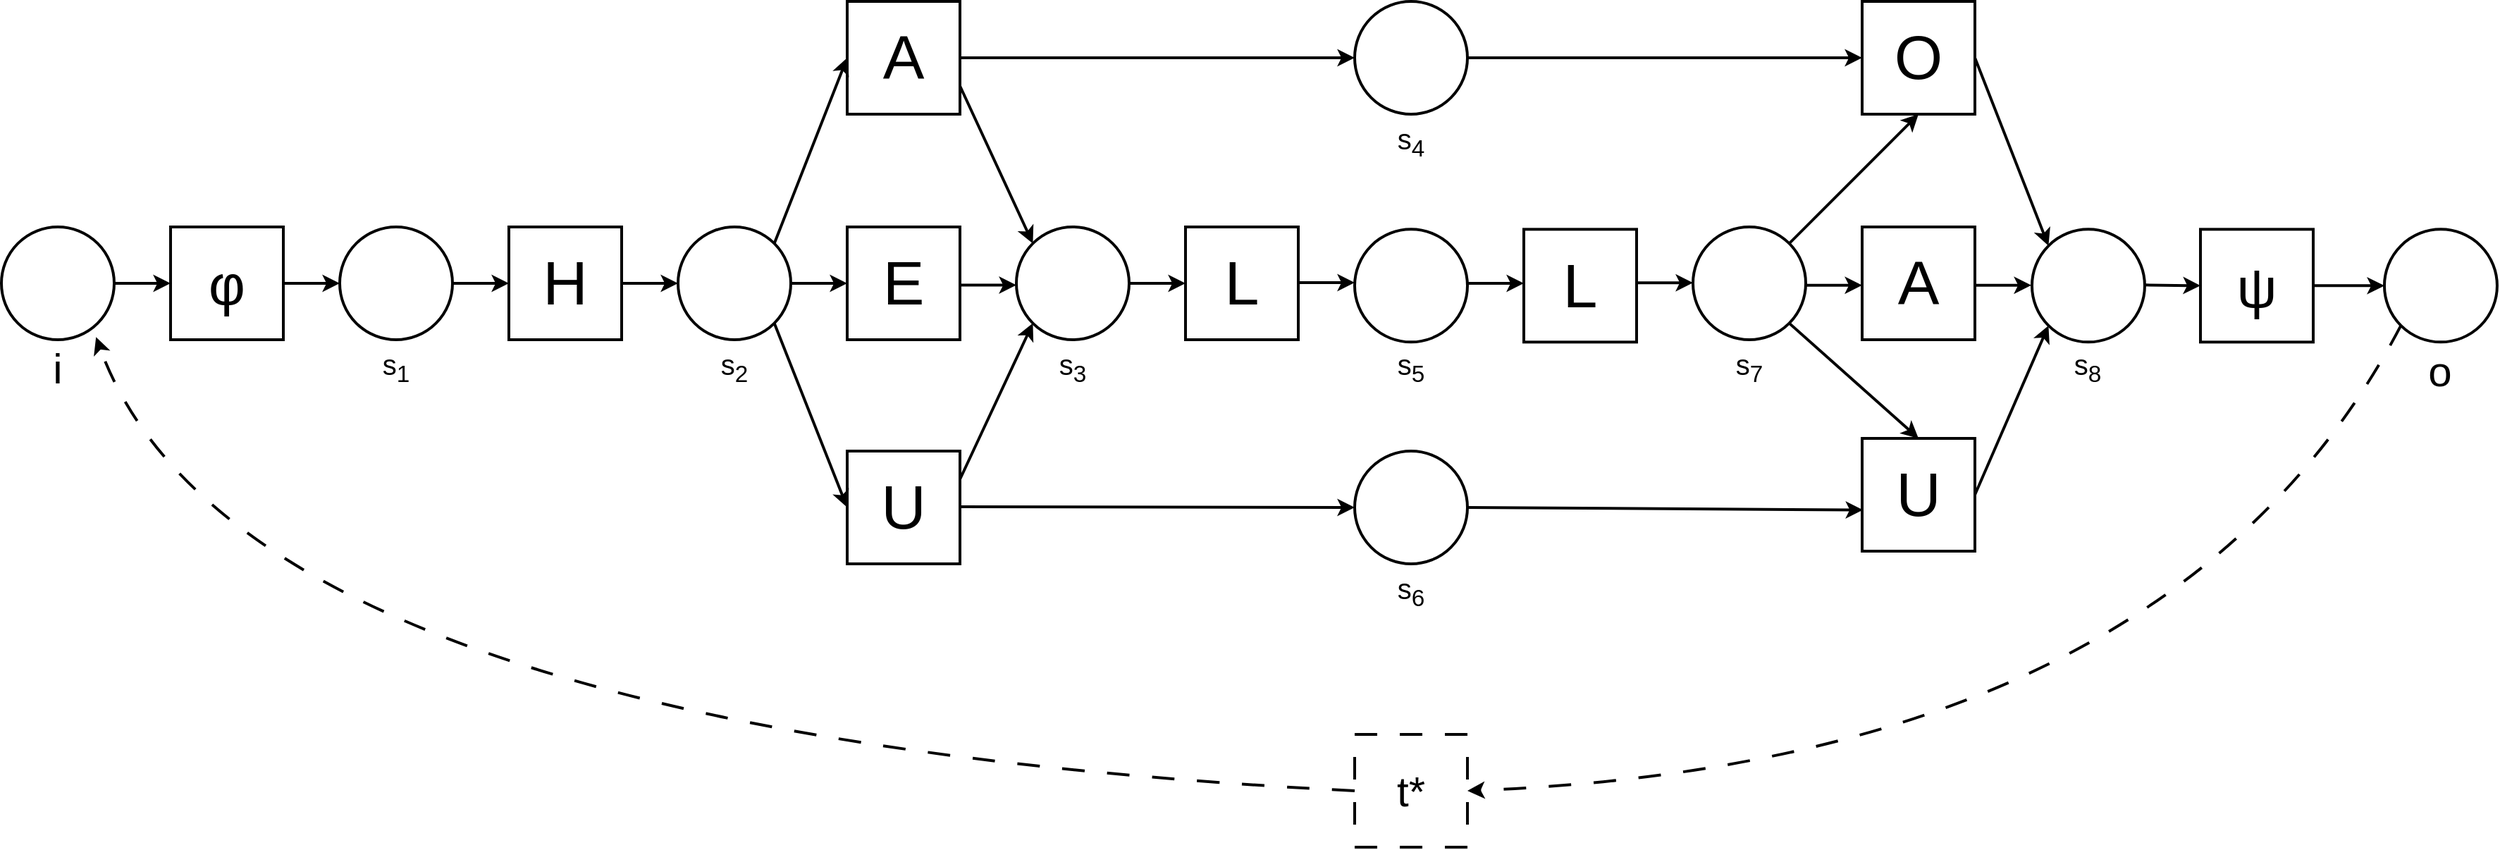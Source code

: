 <mxfile version="22.1.19" type="github">
  <diagram name="Seite-1" id="IBqcnsN6eLZTh5Qhn7dX">
    <mxGraphModel dx="2440" dy="1311" grid="1" gridSize="10" guides="1" tooltips="1" connect="1" arrows="1" fold="1" page="1" pageScale="1" pageWidth="1169" pageHeight="827" math="0" shadow="0">
      <root>
        <mxCell id="0" />
        <mxCell id="1" parent="0" />
        <mxCell id="1YuBAB6H5FNzcQYwjlHQ-1" value="" style="ellipse;whiteSpace=wrap;html=1;aspect=fixed;strokeWidth=2;" parent="1" vertex="1">
          <mxGeometry x="80" y="200" width="80" height="80" as="geometry" />
        </mxCell>
        <mxCell id="1YuBAB6H5FNzcQYwjlHQ-2" value="" style="ellipse;whiteSpace=wrap;html=1;aspect=fixed;strokeWidth=2;" parent="1" vertex="1">
          <mxGeometry x="1040" y="40" width="80" height="80" as="geometry" />
        </mxCell>
        <mxCell id="1YuBAB6H5FNzcQYwjlHQ-4" value="" style="ellipse;whiteSpace=wrap;html=1;aspect=fixed;strokeWidth=2;" parent="1" vertex="1">
          <mxGeometry x="320" y="200" width="80" height="80" as="geometry" />
        </mxCell>
        <mxCell id="1YuBAB6H5FNzcQYwjlHQ-5" value="" style="ellipse;whiteSpace=wrap;html=1;aspect=fixed;strokeWidth=2;" parent="1" vertex="1">
          <mxGeometry x="1280" y="200" width="80" height="80" as="geometry" />
        </mxCell>
        <mxCell id="1YuBAB6H5FNzcQYwjlHQ-6" value="" style="ellipse;whiteSpace=wrap;html=1;aspect=fixed;strokeWidth=2;" parent="1" vertex="1">
          <mxGeometry x="560" y="200" width="80" height="80" as="geometry" />
        </mxCell>
        <mxCell id="1YuBAB6H5FNzcQYwjlHQ-8" value="φ" style="rounded=0;whiteSpace=wrap;html=1;fontSize=40;strokeWidth=2;" parent="1" vertex="1">
          <mxGeometry x="200" y="200" width="80" height="80" as="geometry" />
        </mxCell>
        <mxCell id="1YuBAB6H5FNzcQYwjlHQ-9" value="H" style="rounded=0;whiteSpace=wrap;html=1;fontSize=44;strokeWidth=2;" parent="1" vertex="1">
          <mxGeometry x="440" y="200" width="80" height="80" as="geometry" />
        </mxCell>
        <mxCell id="1YuBAB6H5FNzcQYwjlHQ-10" value="A" style="rounded=0;whiteSpace=wrap;html=1;fontSize=44;strokeWidth=2;" parent="1" vertex="1">
          <mxGeometry x="680" y="40" width="80" height="80" as="geometry" />
        </mxCell>
        <mxCell id="1YuBAB6H5FNzcQYwjlHQ-11" value="L" style="rounded=0;whiteSpace=wrap;html=1;fontSize=44;strokeWidth=2;" parent="1" vertex="1">
          <mxGeometry x="920" y="200" width="80" height="80" as="geometry" />
        </mxCell>
        <mxCell id="1YuBAB6H5FNzcQYwjlHQ-12" value="" style="endArrow=classic;html=1;rounded=0;curved=1;exitX=1;exitY=0.5;exitDx=0;exitDy=0;strokeWidth=2;" parent="1" source="1YuBAB6H5FNzcQYwjlHQ-8" edge="1">
          <mxGeometry width="50" height="50" relative="1" as="geometry">
            <mxPoint x="340" y="290" as="sourcePoint" />
            <mxPoint x="320" y="240" as="targetPoint" />
          </mxGeometry>
        </mxCell>
        <mxCell id="1YuBAB6H5FNzcQYwjlHQ-13" value="" style="endArrow=classic;html=1;rounded=0;curved=1;entryX=0;entryY=0.5;entryDx=0;entryDy=0;exitX=1;exitY=0.5;exitDx=0;exitDy=0;strokeWidth=2;" parent="1" source="1YuBAB6H5FNzcQYwjlHQ-4" target="1YuBAB6H5FNzcQYwjlHQ-9" edge="1">
          <mxGeometry width="50" height="50" relative="1" as="geometry">
            <mxPoint x="340" y="290" as="sourcePoint" />
            <mxPoint x="390" y="240" as="targetPoint" />
          </mxGeometry>
        </mxCell>
        <mxCell id="1YuBAB6H5FNzcQYwjlHQ-15" value="" style="endArrow=classic;html=1;rounded=0;curved=1;exitX=1;exitY=0.5;exitDx=0;exitDy=0;entryX=0;entryY=0.5;entryDx=0;entryDy=0;strokeWidth=2;" parent="1" source="1YuBAB6H5FNzcQYwjlHQ-9" target="1YuBAB6H5FNzcQYwjlHQ-6" edge="1">
          <mxGeometry width="50" height="50" relative="1" as="geometry">
            <mxPoint x="590" y="270" as="sourcePoint" />
            <mxPoint x="640" y="220" as="targetPoint" />
          </mxGeometry>
        </mxCell>
        <mxCell id="1YuBAB6H5FNzcQYwjlHQ-17" value="" style="endArrow=classic;html=1;rounded=0;curved=1;exitX=1;exitY=0;exitDx=0;exitDy=0;entryX=0;entryY=0.5;entryDx=0;entryDy=0;strokeWidth=2;" parent="1" source="1YuBAB6H5FNzcQYwjlHQ-6" target="1YuBAB6H5FNzcQYwjlHQ-10" edge="1">
          <mxGeometry width="50" height="50" relative="1" as="geometry">
            <mxPoint x="590" y="240" as="sourcePoint" />
            <mxPoint x="640" y="240" as="targetPoint" />
          </mxGeometry>
        </mxCell>
        <mxCell id="1YuBAB6H5FNzcQYwjlHQ-19" value="" style="endArrow=classic;html=1;rounded=0;curved=1;exitX=1;exitY=0.5;exitDx=0;exitDy=0;entryX=0;entryY=0.5;entryDx=0;entryDy=0;strokeWidth=2;" parent="1" source="1YuBAB6H5FNzcQYwjlHQ-10" target="1YuBAB6H5FNzcQYwjlHQ-2" edge="1">
          <mxGeometry width="50" height="50" relative="1" as="geometry">
            <mxPoint x="610" y="290" as="sourcePoint" />
            <mxPoint x="660" y="240" as="targetPoint" />
          </mxGeometry>
        </mxCell>
        <mxCell id="1YuBAB6H5FNzcQYwjlHQ-22" value="" style="ellipse;whiteSpace=wrap;html=1;aspect=fixed;strokeWidth=2;" parent="1" vertex="1">
          <mxGeometry x="1040" y="359" width="80" height="80" as="geometry" />
        </mxCell>
        <mxCell id="1YuBAB6H5FNzcQYwjlHQ-23" value="E" style="rounded=0;whiteSpace=wrap;html=1;fontSize=44;strokeWidth=2;" parent="1" vertex="1">
          <mxGeometry x="680" y="200" width="80" height="80" as="geometry" />
        </mxCell>
        <mxCell id="1YuBAB6H5FNzcQYwjlHQ-26" value="" style="endArrow=classic;html=1;rounded=0;curved=1;exitX=1;exitY=0.5;exitDx=0;exitDy=0;strokeWidth=2;entryX=0.007;entryY=0.635;entryDx=0;entryDy=0;entryPerimeter=0;" parent="1" source="1YuBAB6H5FNzcQYwjlHQ-22" target="38OJZpCKWBIkEkBOtK0j-17" edge="1">
          <mxGeometry width="50" height="50" relative="1" as="geometry">
            <mxPoint x="990" y="280" as="sourcePoint" />
            <mxPoint x="1040" y="390" as="targetPoint" />
          </mxGeometry>
        </mxCell>
        <mxCell id="1YuBAB6H5FNzcQYwjlHQ-27" value="" style="endArrow=classic;html=1;rounded=0;curved=1;entryX=0;entryY=0.5;entryDx=0;entryDy=0;exitX=1;exitY=0.5;exitDx=0;exitDy=0;strokeWidth=2;" parent="1" source="1YuBAB6H5FNzcQYwjlHQ-1" target="1YuBAB6H5FNzcQYwjlHQ-8" edge="1">
          <mxGeometry width="50" height="50" relative="1" as="geometry">
            <mxPoint x="390" y="320" as="sourcePoint" />
            <mxPoint x="440" y="390" as="targetPoint" />
          </mxGeometry>
        </mxCell>
        <mxCell id="1YuBAB6H5FNzcQYwjlHQ-28" value="t*" style="rounded=0;whiteSpace=wrap;html=1;dashed=1;dashPattern=8 8;fontSize=30;strokeWidth=2;" parent="1" vertex="1">
          <mxGeometry x="1040" y="560" width="80" height="80" as="geometry" />
        </mxCell>
        <mxCell id="1YuBAB6H5FNzcQYwjlHQ-29" value="" style="endArrow=classic;html=1;rounded=0;curved=1;entryX=1;entryY=0.5;entryDx=0;entryDy=0;exitX=0;exitY=1;exitDx=0;exitDy=0;dashed=1;dashPattern=8 8;strokeWidth=2;" parent="1" source="9U9fe0AIUVm3C8UtWrKh-1" target="1YuBAB6H5FNzcQYwjlHQ-28" edge="1">
          <mxGeometry width="50" height="50" relative="1" as="geometry">
            <mxPoint x="980" y="350" as="sourcePoint" />
            <mxPoint x="890" y="430" as="targetPoint" />
            <Array as="points">
              <mxPoint x="1620" y="580" />
            </Array>
          </mxGeometry>
        </mxCell>
        <mxCell id="1YuBAB6H5FNzcQYwjlHQ-30" value="" style="endArrow=classic;html=1;rounded=0;curved=1;entryX=0.839;entryY=0.977;entryDx=0;entryDy=0;exitX=0;exitY=0.5;exitDx=0;exitDy=0;dashed=1;dashPattern=8 8;entryPerimeter=0;strokeWidth=2;" parent="1" source="1YuBAB6H5FNzcQYwjlHQ-28" target="1YuBAB6H5FNzcQYwjlHQ-1" edge="1">
          <mxGeometry width="50" height="50" relative="1" as="geometry">
            <mxPoint x="660" y="334" as="sourcePoint" />
            <mxPoint x="340" y="494" as="targetPoint" />
            <Array as="points">
              <mxPoint x="250" y="560" />
            </Array>
          </mxGeometry>
        </mxCell>
        <mxCell id="9U9fe0AIUVm3C8UtWrKh-1" value="" style="ellipse;whiteSpace=wrap;html=1;aspect=fixed;strokeWidth=2;" parent="1" vertex="1">
          <mxGeometry x="1770.48" y="201.68" width="80" height="80" as="geometry" />
        </mxCell>
        <mxCell id="9U9fe0AIUVm3C8UtWrKh-2" value="ψ" style="rounded=0;whiteSpace=wrap;html=1;fontSize=40;strokeWidth=2;" parent="1" vertex="1">
          <mxGeometry x="1640" y="201.68" width="80" height="80" as="geometry" />
        </mxCell>
        <mxCell id="9U9fe0AIUVm3C8UtWrKh-3" value="" style="endArrow=classic;html=1;rounded=0;curved=1;exitX=1;exitY=0.5;exitDx=0;exitDy=0;strokeWidth=2;entryX=0;entryY=0.5;entryDx=0;entryDy=0;" parent="1" source="9U9fe0AIUVm3C8UtWrKh-2" edge="1" target="9U9fe0AIUVm3C8UtWrKh-1">
          <mxGeometry width="50" height="50" relative="1" as="geometry">
            <mxPoint x="1800.48" y="291.68" as="sourcePoint" />
            <mxPoint x="1760" y="210" as="targetPoint" />
          </mxGeometry>
        </mxCell>
        <mxCell id="9U9fe0AIUVm3C8UtWrKh-4" value="" style="endArrow=classic;html=1;rounded=0;curved=1;exitX=1;exitY=0;exitDx=0;exitDy=0;entryX=0.5;entryY=1;entryDx=0;entryDy=0;strokeWidth=2;" parent="1" source="1YuBAB6H5FNzcQYwjlHQ-5" target="38OJZpCKWBIkEkBOtK0j-16" edge="1">
          <mxGeometry width="50" height="50" relative="1" as="geometry">
            <mxPoint x="1370" y="239.66" as="sourcePoint" />
            <mxPoint x="1410" y="239.66" as="targetPoint" />
          </mxGeometry>
        </mxCell>
        <mxCell id="38OJZpCKWBIkEkBOtK0j-1" value="i" style="text;html=1;strokeColor=none;fillColor=none;align=center;verticalAlign=middle;whiteSpace=wrap;rounded=0;fontSize=30;" parent="1" vertex="1">
          <mxGeometry x="90" y="280" width="60" height="40" as="geometry" />
        </mxCell>
        <mxCell id="38OJZpCKWBIkEkBOtK0j-2" value="o" style="text;html=1;strokeColor=none;fillColor=none;align=center;verticalAlign=middle;whiteSpace=wrap;rounded=0;fontSize=30;" parent="1" vertex="1">
          <mxGeometry x="1780.48" y="281.68" width="60" height="40" as="geometry" />
        </mxCell>
        <mxCell id="38OJZpCKWBIkEkBOtK0j-3" value="s&lt;sub&gt;1&lt;/sub&gt;" style="text;html=1;strokeColor=none;fillColor=none;align=center;verticalAlign=middle;whiteSpace=wrap;rounded=0;fontSize=20;" parent="1" vertex="1">
          <mxGeometry x="330" y="280" width="60" height="40" as="geometry" />
        </mxCell>
        <mxCell id="38OJZpCKWBIkEkBOtK0j-5" value="&lt;div style=&quot;font-size: 20px;&quot;&gt;s&lt;sub&gt;2&lt;/sub&gt;&lt;/div&gt;" style="text;html=1;strokeColor=none;fillColor=none;align=center;verticalAlign=middle;whiteSpace=wrap;rounded=0;fontSize=20;" parent="1" vertex="1">
          <mxGeometry x="570" y="280" width="60" height="40" as="geometry" />
        </mxCell>
        <mxCell id="38OJZpCKWBIkEkBOtK0j-6" value="s&lt;sub&gt;4&lt;/sub&gt;" style="text;html=1;strokeColor=none;fillColor=none;align=center;verticalAlign=middle;whiteSpace=wrap;rounded=0;fontSize=20;" parent="1" vertex="1">
          <mxGeometry x="1050" y="120" width="60" height="40" as="geometry" />
        </mxCell>
        <mxCell id="38OJZpCKWBIkEkBOtK0j-7" value="s&lt;sub&gt;6&lt;/sub&gt;" style="text;html=1;strokeColor=none;fillColor=none;align=center;verticalAlign=middle;whiteSpace=wrap;rounded=0;fontSize=20;" parent="1" vertex="1">
          <mxGeometry x="1050" y="439" width="60" height="40" as="geometry" />
        </mxCell>
        <mxCell id="38OJZpCKWBIkEkBOtK0j-8" value="s&lt;sub&gt;7&lt;/sub&gt;" style="text;html=1;strokeColor=none;fillColor=none;align=center;verticalAlign=middle;whiteSpace=wrap;rounded=0;fontSize=20;" parent="1" vertex="1">
          <mxGeometry x="1290" y="280" width="60" height="40" as="geometry" />
        </mxCell>
        <mxCell id="38OJZpCKWBIkEkBOtK0j-10" value="" style="endArrow=classic;html=1;rounded=0;curved=1;entryX=0;entryY=0.5;entryDx=0;entryDy=0;strokeWidth=2;exitX=1;exitY=0.5;exitDx=0;exitDy=0;" parent="1" source="1YuBAB6H5FNzcQYwjlHQ-6" target="1YuBAB6H5FNzcQYwjlHQ-23" edge="1">
          <mxGeometry width="50" height="50" relative="1" as="geometry">
            <mxPoint x="590" y="240" as="sourcePoint" />
            <mxPoint x="670" y="130" as="targetPoint" />
          </mxGeometry>
        </mxCell>
        <mxCell id="38OJZpCKWBIkEkBOtK0j-11" value="" style="ellipse;whiteSpace=wrap;html=1;aspect=fixed;strokeWidth=2;" parent="1" vertex="1">
          <mxGeometry x="800" y="200" width="80" height="80" as="geometry" />
        </mxCell>
        <mxCell id="38OJZpCKWBIkEkBOtK0j-12" value="s&lt;sub&gt;3&lt;/sub&gt;" style="text;html=1;strokeColor=none;fillColor=none;align=center;verticalAlign=middle;whiteSpace=wrap;rounded=0;fontSize=20;" parent="1" vertex="1">
          <mxGeometry x="810" y="280" width="60" height="40" as="geometry" />
        </mxCell>
        <mxCell id="38OJZpCKWBIkEkBOtK0j-16" value="O" style="rounded=0;whiteSpace=wrap;html=1;fontSize=44;strokeWidth=2;" parent="1" vertex="1">
          <mxGeometry x="1400" y="40" width="80" height="80" as="geometry" />
        </mxCell>
        <mxCell id="38OJZpCKWBIkEkBOtK0j-17" value="U" style="rounded=0;whiteSpace=wrap;html=1;fontSize=44;strokeWidth=2;" parent="1" vertex="1">
          <mxGeometry x="1400" y="350" width="80" height="80" as="geometry" />
        </mxCell>
        <mxCell id="38OJZpCKWBIkEkBOtK0j-18" value="" style="endArrow=classic;html=1;rounded=0;curved=1;strokeWidth=2;entryX=0;entryY=0.5;entryDx=0;entryDy=0;exitX=1;exitY=0.5;exitDx=0;exitDy=0;" parent="1" edge="1" target="38OJZpCKWBIkEkBOtK0j-16" source="1YuBAB6H5FNzcQYwjlHQ-2">
          <mxGeometry width="50" height="50" relative="1" as="geometry">
            <mxPoint x="1020" y="70" as="sourcePoint" />
            <mxPoint x="1131" y="80.41" as="targetPoint" />
          </mxGeometry>
        </mxCell>
        <mxCell id="38OJZpCKWBIkEkBOtK0j-19" value="" style="endArrow=classic;html=1;rounded=0;curved=1;exitX=1;exitY=1;exitDx=0;exitDy=0;entryX=0.5;entryY=0;entryDx=0;entryDy=0;strokeWidth=2;" parent="1" source="1YuBAB6H5FNzcQYwjlHQ-5" target="38OJZpCKWBIkEkBOtK0j-17" edge="1">
          <mxGeometry width="50" height="50" relative="1" as="geometry">
            <mxPoint x="1376" y="236" as="sourcePoint" />
            <mxPoint x="1420" y="150" as="targetPoint" />
          </mxGeometry>
        </mxCell>
        <mxCell id="38OJZpCKWBIkEkBOtK0j-20" value="" style="ellipse;whiteSpace=wrap;html=1;aspect=fixed;strokeWidth=2;" parent="1" vertex="1">
          <mxGeometry x="1520.48" y="201.68" width="80" height="80" as="geometry" />
        </mxCell>
        <mxCell id="38OJZpCKWBIkEkBOtK0j-21" value="s&lt;sub&gt;8&lt;/sub&gt;" style="text;html=1;strokeColor=none;fillColor=none;align=center;verticalAlign=middle;whiteSpace=wrap;rounded=0;fontSize=20;" parent="1" vertex="1">
          <mxGeometry x="1530.48" y="280" width="60" height="40" as="geometry" />
        </mxCell>
        <mxCell id="38OJZpCKWBIkEkBOtK0j-22" value="" style="endArrow=classic;html=1;rounded=0;curved=1;exitX=1;exitY=0.5;exitDx=0;exitDy=0;strokeWidth=2;entryX=0;entryY=0;entryDx=0;entryDy=0;" parent="1" target="38OJZpCKWBIkEkBOtK0j-20" edge="1" source="38OJZpCKWBIkEkBOtK0j-16">
          <mxGeometry width="50" height="50" relative="1" as="geometry">
            <mxPoint x="1500" y="100.0" as="sourcePoint" />
            <mxPoint x="1520" y="190" as="targetPoint" />
          </mxGeometry>
        </mxCell>
        <mxCell id="38OJZpCKWBIkEkBOtK0j-23" value="" style="endArrow=classic;html=1;rounded=0;curved=1;exitX=1;exitY=0.5;exitDx=0;exitDy=0;strokeWidth=2;entryX=0;entryY=1;entryDx=0;entryDy=0;" parent="1" target="38OJZpCKWBIkEkBOtK0j-20" edge="1" source="38OJZpCKWBIkEkBOtK0j-17">
          <mxGeometry width="50" height="50" relative="1" as="geometry">
            <mxPoint x="1500.8" y="356.72" as="sourcePoint" />
            <mxPoint x="1500" y="290" as="targetPoint" />
          </mxGeometry>
        </mxCell>
        <mxCell id="38OJZpCKWBIkEkBOtK0j-24" value="" style="endArrow=classic;html=1;rounded=0;curved=1;exitX=1;exitY=0.5;exitDx=0;exitDy=0;entryX=0;entryY=0.5;entryDx=0;entryDy=0;strokeWidth=2;" parent="1" target="9U9fe0AIUVm3C8UtWrKh-2" edge="1">
          <mxGeometry width="50" height="50" relative="1" as="geometry">
            <mxPoint x="1600.48" y="241.18" as="sourcePoint" />
            <mxPoint x="1660.48" y="241.18" as="targetPoint" />
          </mxGeometry>
        </mxCell>
        <mxCell id="krbLCkrSHvg6wF0_8CoV-1" value="U" style="rounded=0;whiteSpace=wrap;html=1;fontSize=44;strokeWidth=2;" vertex="1" parent="1">
          <mxGeometry x="680" y="359" width="80" height="80" as="geometry" />
        </mxCell>
        <mxCell id="krbLCkrSHvg6wF0_8CoV-2" value="" style="endArrow=classic;html=1;rounded=0;curved=1;entryX=0;entryY=0.5;entryDx=0;entryDy=0;strokeWidth=2;exitX=1;exitY=1;exitDx=0;exitDy=0;" edge="1" parent="1" target="krbLCkrSHvg6wF0_8CoV-1" source="1YuBAB6H5FNzcQYwjlHQ-6">
          <mxGeometry width="50" height="50" relative="1" as="geometry">
            <mxPoint x="585" y="277" as="sourcePoint" />
            <mxPoint x="667" y="139" as="targetPoint" />
          </mxGeometry>
        </mxCell>
        <mxCell id="krbLCkrSHvg6wF0_8CoV-4" value="A" style="rounded=0;whiteSpace=wrap;html=1;fontSize=44;strokeWidth=2;" vertex="1" parent="1">
          <mxGeometry x="1400" y="200" width="80" height="80" as="geometry" />
        </mxCell>
        <mxCell id="krbLCkrSHvg6wF0_8CoV-5" value="" style="endArrow=classic;html=1;rounded=0;curved=1;exitX=1;exitY=0.5;exitDx=0;exitDy=0;strokeWidth=2;entryX=0;entryY=0.5;entryDx=0;entryDy=0;" edge="1" parent="1" target="1YuBAB6H5FNzcQYwjlHQ-22">
          <mxGeometry width="50" height="50" relative="1" as="geometry">
            <mxPoint x="760" y="398.5" as="sourcePoint" />
            <mxPoint x="900" y="400" as="targetPoint" />
          </mxGeometry>
        </mxCell>
        <mxCell id="krbLCkrSHvg6wF0_8CoV-6" value="" style="endArrow=classic;html=1;rounded=0;curved=1;exitX=1;exitY=0.5;exitDx=0;exitDy=0;entryX=0;entryY=0.5;entryDx=0;entryDy=0;strokeWidth=2;" edge="1" parent="1">
          <mxGeometry width="50" height="50" relative="1" as="geometry">
            <mxPoint x="760" y="241.26" as="sourcePoint" />
            <mxPoint x="800" y="241.26" as="targetPoint" />
          </mxGeometry>
        </mxCell>
        <mxCell id="krbLCkrSHvg6wF0_8CoV-7" value="" style="endArrow=classic;html=1;rounded=0;curved=1;exitX=1;exitY=0.5;exitDx=0;exitDy=0;entryX=0;entryY=0.5;entryDx=0;entryDy=0;strokeWidth=2;" edge="1" parent="1">
          <mxGeometry width="50" height="50" relative="1" as="geometry">
            <mxPoint x="880" y="239.96" as="sourcePoint" />
            <mxPoint x="920" y="239.96" as="targetPoint" />
          </mxGeometry>
        </mxCell>
        <mxCell id="krbLCkrSHvg6wF0_8CoV-8" value="" style="endArrow=classic;html=1;rounded=0;curved=1;entryX=0;entryY=0;entryDx=0;entryDy=0;strokeWidth=2;exitX=1;exitY=0.75;exitDx=0;exitDy=0;" edge="1" parent="1" source="1YuBAB6H5FNzcQYwjlHQ-10" target="38OJZpCKWBIkEkBOtK0j-11">
          <mxGeometry width="50" height="50" relative="1" as="geometry">
            <mxPoint x="780" y="120" as="sourcePoint" />
            <mxPoint x="920" y="110" as="targetPoint" />
          </mxGeometry>
        </mxCell>
        <mxCell id="krbLCkrSHvg6wF0_8CoV-9" value="" style="endArrow=classic;html=1;rounded=0;curved=1;entryX=0;entryY=1;entryDx=0;entryDy=0;strokeWidth=2;exitX=1;exitY=0.25;exitDx=0;exitDy=0;" edge="1" parent="1" source="krbLCkrSHvg6wF0_8CoV-1" target="38OJZpCKWBIkEkBOtK0j-11">
          <mxGeometry width="50" height="50" relative="1" as="geometry">
            <mxPoint x="770" y="130" as="sourcePoint" />
            <mxPoint x="850" y="210" as="targetPoint" />
          </mxGeometry>
        </mxCell>
        <mxCell id="krbLCkrSHvg6wF0_8CoV-12" value="L" style="rounded=0;whiteSpace=wrap;html=1;fontSize=44;strokeWidth=2;" vertex="1" parent="1">
          <mxGeometry x="1160" y="201.68" width="80" height="80" as="geometry" />
        </mxCell>
        <mxCell id="krbLCkrSHvg6wF0_8CoV-13" value="" style="ellipse;whiteSpace=wrap;html=1;aspect=fixed;strokeWidth=2;" vertex="1" parent="1">
          <mxGeometry x="1040" y="201.68" width="80" height="80" as="geometry" />
        </mxCell>
        <mxCell id="krbLCkrSHvg6wF0_8CoV-14" value="" style="endArrow=classic;html=1;rounded=0;curved=1;exitX=1;exitY=0.5;exitDx=0;exitDy=0;entryX=0;entryY=0.5;entryDx=0;entryDy=0;strokeWidth=2;" edge="1" parent="1">
          <mxGeometry width="50" height="50" relative="1" as="geometry">
            <mxPoint x="1120" y="239.96" as="sourcePoint" />
            <mxPoint x="1160" y="239.96" as="targetPoint" />
          </mxGeometry>
        </mxCell>
        <mxCell id="krbLCkrSHvg6wF0_8CoV-15" value="" style="endArrow=classic;html=1;rounded=0;curved=1;exitX=1;exitY=0.5;exitDx=0;exitDy=0;entryX=0;entryY=0.5;entryDx=0;entryDy=0;strokeWidth=2;" edge="1" parent="1">
          <mxGeometry width="50" height="50" relative="1" as="geometry">
            <mxPoint x="1000" y="239.5" as="sourcePoint" />
            <mxPoint x="1040" y="239.5" as="targetPoint" />
          </mxGeometry>
        </mxCell>
        <mxCell id="krbLCkrSHvg6wF0_8CoV-16" value="s&lt;sub&gt;5&lt;/sub&gt;" style="text;html=1;strokeColor=none;fillColor=none;align=center;verticalAlign=middle;whiteSpace=wrap;rounded=0;fontSize=20;" vertex="1" parent="1">
          <mxGeometry x="1050" y="280" width="60" height="40" as="geometry" />
        </mxCell>
        <mxCell id="krbLCkrSHvg6wF0_8CoV-17" value="" style="endArrow=classic;html=1;rounded=0;curved=1;exitX=1;exitY=0.5;exitDx=0;exitDy=0;entryX=0;entryY=0.5;entryDx=0;entryDy=0;strokeWidth=2;" edge="1" parent="1">
          <mxGeometry width="50" height="50" relative="1" as="geometry">
            <mxPoint x="1240" y="239.58" as="sourcePoint" />
            <mxPoint x="1280" y="239.58" as="targetPoint" />
          </mxGeometry>
        </mxCell>
        <mxCell id="krbLCkrSHvg6wF0_8CoV-19" value="" style="endArrow=classic;html=1;rounded=0;curved=1;exitX=1;exitY=0.5;exitDx=0;exitDy=0;entryX=0;entryY=0.5;entryDx=0;entryDy=0;strokeWidth=2;" edge="1" parent="1">
          <mxGeometry width="50" height="50" relative="1" as="geometry">
            <mxPoint x="1360" y="241.34" as="sourcePoint" />
            <mxPoint x="1400" y="241.34" as="targetPoint" />
          </mxGeometry>
        </mxCell>
        <mxCell id="krbLCkrSHvg6wF0_8CoV-20" value="" style="endArrow=classic;html=1;rounded=0;curved=1;exitX=1;exitY=0.5;exitDx=0;exitDy=0;entryX=0;entryY=0.5;entryDx=0;entryDy=0;strokeWidth=2;" edge="1" parent="1">
          <mxGeometry width="50" height="50" relative="1" as="geometry">
            <mxPoint x="1480" y="241.34" as="sourcePoint" />
            <mxPoint x="1520" y="241.34" as="targetPoint" />
          </mxGeometry>
        </mxCell>
      </root>
    </mxGraphModel>
  </diagram>
</mxfile>
